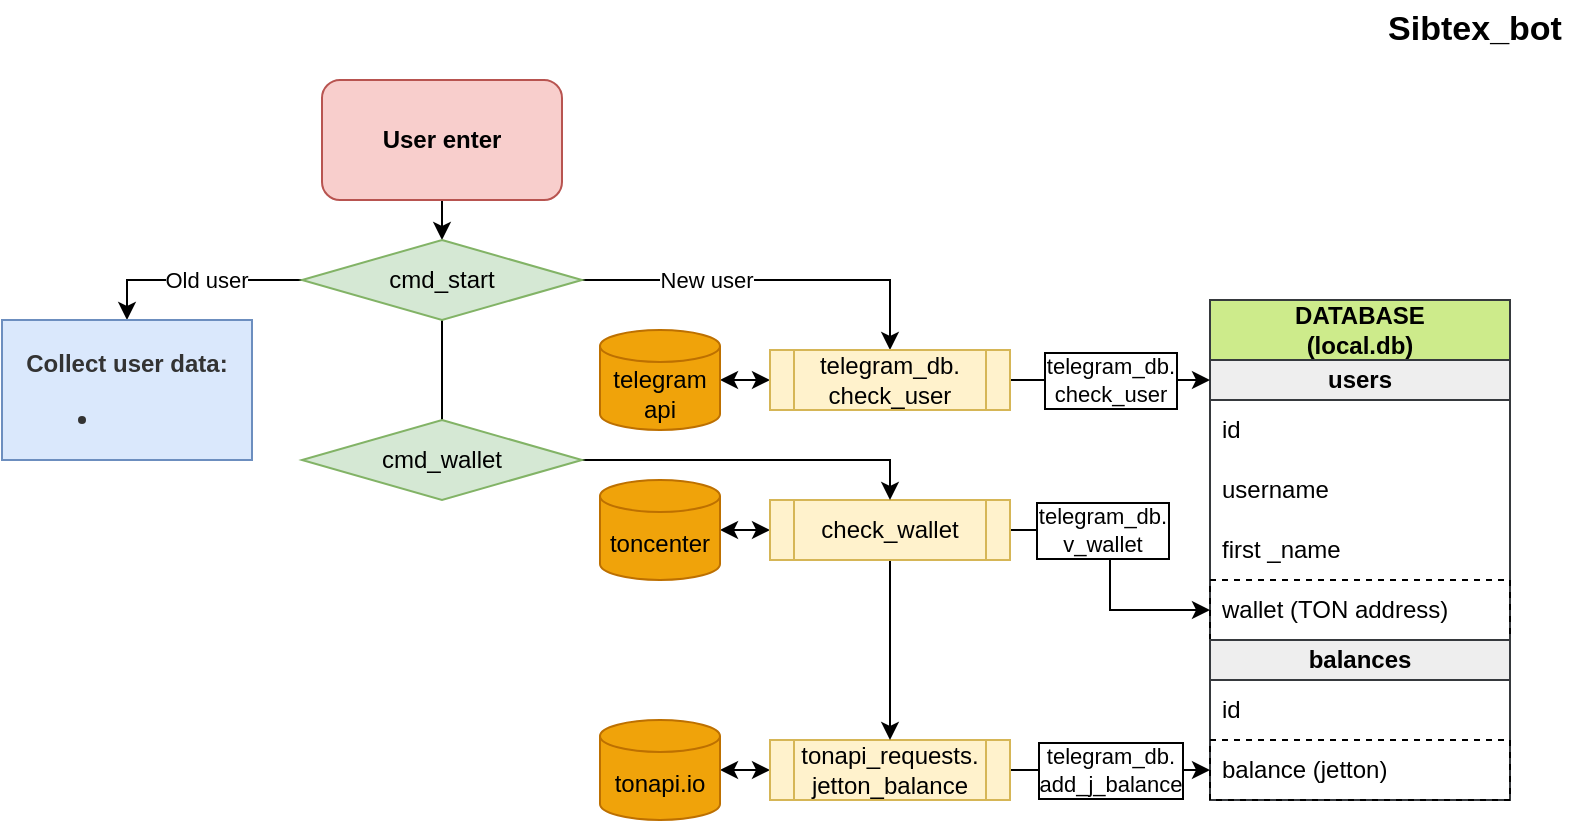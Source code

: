<mxfile version="20.7.4" type="github">
  <diagram name="Страница 1" id="LgsbMWBESHbUYroMua2p">
    <mxGraphModel dx="1434" dy="764" grid="1" gridSize="10" guides="1" tooltips="1" connect="1" arrows="1" fold="1" page="1" pageScale="1" pageWidth="827" pageHeight="1169" math="0" shadow="0">
      <root>
        <mxCell id="0" />
        <mxCell id="1" parent="0" />
        <mxCell id="y6tM2BsDcEVuRx64Hg7A-4" style="edgeStyle=orthogonalEdgeStyle;rounded=0;orthogonalLoop=1;jettySize=auto;html=1;exitX=0.5;exitY=1;exitDx=0;exitDy=0;entryX=0.5;entryY=0;entryDx=0;entryDy=0;" parent="1" source="y6tM2BsDcEVuRx64Hg7A-3" target="xPWEyY98Uc1iF1DQ3HpN-2" edge="1">
          <mxGeometry relative="1" as="geometry">
            <mxPoint x="232" y="195" as="targetPoint" />
          </mxGeometry>
        </mxCell>
        <mxCell id="y6tM2BsDcEVuRx64Hg7A-3" value="&lt;b&gt;User enter&lt;/b&gt;" style="rounded=1;whiteSpace=wrap;html=1;fillColor=#f8cecc;strokeColor=#b85450;" parent="1" vertex="1">
          <mxGeometry x="197" y="40" width="120" height="60" as="geometry" />
        </mxCell>
        <mxCell id="xPWEyY98Uc1iF1DQ3HpN-3" style="edgeStyle=orthogonalEdgeStyle;rounded=0;orthogonalLoop=1;jettySize=auto;html=1;exitX=1;exitY=0.5;exitDx=0;exitDy=0;fontColor=#000000;entryX=0.5;entryY=0;entryDx=0;entryDy=0;endArrow=classic;endFill=1;" parent="1" source="xPWEyY98Uc1iF1DQ3HpN-2" target="fDtwPjwsuHDe_1HMCoDv-16" edge="1">
          <mxGeometry relative="1" as="geometry">
            <mxPoint x="427" y="145" as="targetPoint" />
          </mxGeometry>
        </mxCell>
        <mxCell id="fDtwPjwsuHDe_1HMCoDv-40" value="New user" style="edgeLabel;html=1;align=center;verticalAlign=middle;resizable=0;points=[];" vertex="1" connectable="0" parent="xPWEyY98Uc1iF1DQ3HpN-3">
          <mxGeometry relative="1" as="geometry">
            <mxPoint x="-33" as="offset" />
          </mxGeometry>
        </mxCell>
        <mxCell id="xPWEyY98Uc1iF1DQ3HpN-5" style="edgeStyle=orthogonalEdgeStyle;rounded=0;orthogonalLoop=1;jettySize=auto;html=1;exitX=0;exitY=0.5;exitDx=0;exitDy=0;fontColor=#000000;entryX=0.5;entryY=0;entryDx=0;entryDy=0;" parent="1" source="xPWEyY98Uc1iF1DQ3HpN-2" target="xPWEyY98Uc1iF1DQ3HpN-6" edge="1">
          <mxGeometry relative="1" as="geometry">
            <mxPoint x="32" y="255" as="targetPoint" />
          </mxGeometry>
        </mxCell>
        <mxCell id="xPWEyY98Uc1iF1DQ3HpN-7" value="Old user" style="edgeLabel;html=1;align=center;verticalAlign=middle;resizable=0;points=[];fontColor=#000000;" parent="xPWEyY98Uc1iF1DQ3HpN-5" vertex="1" connectable="0">
          <mxGeometry x="0.033" y="3" relative="1" as="geometry">
            <mxPoint x="7" y="-3" as="offset" />
          </mxGeometry>
        </mxCell>
        <mxCell id="fDtwPjwsuHDe_1HMCoDv-43" style="edgeStyle=orthogonalEdgeStyle;rounded=0;orthogonalLoop=1;jettySize=auto;html=1;exitX=0.5;exitY=1;exitDx=0;exitDy=0;entryX=0.5;entryY=0;entryDx=0;entryDy=0;labelBorderColor=default;startArrow=none;startFill=0;endArrow=none;endFill=0;" edge="1" parent="1" source="xPWEyY98Uc1iF1DQ3HpN-2" target="fDtwPjwsuHDe_1HMCoDv-41">
          <mxGeometry relative="1" as="geometry" />
        </mxCell>
        <mxCell id="xPWEyY98Uc1iF1DQ3HpN-2" value="cmd_start" style="rhombus;whiteSpace=wrap;html=1;labelBackgroundColor=none;labelBorderColor=none;fillColor=#d5e8d4;strokeColor=#82b366;" parent="1" vertex="1">
          <mxGeometry x="187" y="120" width="140" height="40" as="geometry" />
        </mxCell>
        <mxCell id="xPWEyY98Uc1iF1DQ3HpN-6" value="&lt;p style=&quot;border-color: var(--border-color); color: rgb(51, 51, 51);&quot;&gt;&lt;b style=&quot;border-color: var(--border-color);&quot;&gt;Collect user data:&lt;/b&gt;&lt;/p&gt;&lt;ul style=&quot;border-color: var(--border-color); color: rgb(51, 51, 51);&quot;&gt;&lt;li style=&quot;text-align: left; border-color: var(--border-color);&quot;&gt;&lt;br&gt;&lt;/li&gt;&lt;/ul&gt;&lt;p&gt;&lt;/p&gt;" style="rounded=0;whiteSpace=wrap;html=1;labelBackgroundColor=none;labelBorderColor=none;fillColor=#dae8fc;strokeColor=#6c8ebf;" parent="1" vertex="1">
          <mxGeometry x="37" y="160" width="125" height="70" as="geometry" />
        </mxCell>
        <mxCell id="xPWEyY98Uc1iF1DQ3HpN-9" value="&lt;font style=&quot;font-size: 17px;&quot;&gt;&lt;b&gt;Sibtex_bot&lt;/b&gt;&lt;/font&gt;" style="text;html=1;strokeColor=none;fillColor=none;align=center;verticalAlign=middle;whiteSpace=wrap;rounded=0;fontColor=#000000;" parent="1" vertex="1">
          <mxGeometry x="720" width="107" height="30" as="geometry" />
        </mxCell>
        <mxCell id="PNvZ4A7sdPnOWRzi79Dc-2" value="DATABASE&lt;br&gt;(local.db)" style="swimlane;fontStyle=1;childLayout=stackLayout;horizontal=1;startSize=30;horizontalStack=0;resizeParent=1;resizeParentMax=0;resizeLast=0;collapsible=1;marginBottom=0;whiteSpace=wrap;html=1;fillColor=#cdeb8b;strokeColor=#36393d;" parent="1" vertex="1">
          <mxGeometry x="641" y="150" width="150" height="250" as="geometry">
            <mxRectangle x="605" y="210" width="60" height="30" as="alternateBounds" />
          </mxGeometry>
        </mxCell>
        <mxCell id="PNvZ4A7sdPnOWRzi79Dc-3" value="users" style="text;strokeColor=#36393d;fillColor=#eeeeee;align=center;verticalAlign=middle;spacingLeft=4;spacingRight=4;overflow=hidden;points=[[0,0.5],[1,0.5]];portConstraint=eastwest;rotatable=0;whiteSpace=wrap;html=1;fontStyle=1;" parent="PNvZ4A7sdPnOWRzi79Dc-2" vertex="1">
          <mxGeometry y="30" width="150" height="20" as="geometry" />
        </mxCell>
        <mxCell id="PNvZ4A7sdPnOWRzi79Dc-13" value="id" style="text;strokeColor=none;fillColor=none;align=left;verticalAlign=middle;spacingLeft=4;spacingRight=4;overflow=hidden;points=[[0,0.5],[1,0.5]];portConstraint=eastwest;rotatable=0;whiteSpace=wrap;html=1;fontColor=#000000;" parent="PNvZ4A7sdPnOWRzi79Dc-2" vertex="1">
          <mxGeometry y="50" width="150" height="30" as="geometry" />
        </mxCell>
        <mxCell id="PNvZ4A7sdPnOWRzi79Dc-4" value="username" style="text;strokeColor=none;fillColor=none;align=left;verticalAlign=middle;spacingLeft=4;spacingRight=4;overflow=hidden;points=[[0,0.5],[1,0.5]];portConstraint=eastwest;rotatable=0;whiteSpace=wrap;html=1;fontColor=#000000;" parent="PNvZ4A7sdPnOWRzi79Dc-2" vertex="1">
          <mxGeometry y="80" width="150" height="30" as="geometry" />
        </mxCell>
        <mxCell id="PNvZ4A7sdPnOWRzi79Dc-5" value="first _name" style="text;strokeColor=none;fillColor=none;align=left;verticalAlign=middle;spacingLeft=4;spacingRight=4;overflow=hidden;points=[[0,0.5],[1,0.5]];portConstraint=eastwest;rotatable=0;whiteSpace=wrap;html=1;fontColor=#000000;" parent="PNvZ4A7sdPnOWRzi79Dc-2" vertex="1">
          <mxGeometry y="110" width="150" height="30" as="geometry" />
        </mxCell>
        <mxCell id="fDtwPjwsuHDe_1HMCoDv-3" value="wallet (TON address)" style="text;strokeColor=default;fillColor=none;align=left;verticalAlign=middle;spacingLeft=4;spacingRight=4;overflow=hidden;points=[[0,0.5],[1,0.5]];portConstraint=eastwest;rotatable=0;whiteSpace=wrap;html=1;fontColor=#000000;labelBackgroundColor=none;labelBorderColor=none;shadow=0;dashed=1;" vertex="1" parent="PNvZ4A7sdPnOWRzi79Dc-2">
          <mxGeometry y="140" width="150" height="30" as="geometry" />
        </mxCell>
        <mxCell id="PNvZ4A7sdPnOWRzi79Dc-14" value="balances" style="text;strokeColor=#36393d;fillColor=#eeeeee;align=center;verticalAlign=middle;spacingLeft=4;spacingRight=4;overflow=hidden;points=[[0,0.5],[1,0.5]];portConstraint=eastwest;rotatable=0;whiteSpace=wrap;html=1;fontStyle=1" parent="PNvZ4A7sdPnOWRzi79Dc-2" vertex="1">
          <mxGeometry y="170" width="150" height="20" as="geometry" />
        </mxCell>
        <mxCell id="PNvZ4A7sdPnOWRzi79Dc-9" value="id" style="text;strokeColor=none;fillColor=none;align=left;verticalAlign=middle;spacingLeft=4;spacingRight=4;overflow=hidden;points=[[0,0.5],[1,0.5]];portConstraint=eastwest;rotatable=0;whiteSpace=wrap;html=1;fontColor=#000000;" parent="PNvZ4A7sdPnOWRzi79Dc-2" vertex="1">
          <mxGeometry y="190" width="150" height="30" as="geometry" />
        </mxCell>
        <mxCell id="fDtwPjwsuHDe_1HMCoDv-2" value="balance (jetton)" style="text;strokeColor=default;fillColor=none;align=left;verticalAlign=middle;spacingLeft=4;spacingRight=4;overflow=hidden;points=[[0,0.5],[1,0.5]];portConstraint=eastwest;rotatable=0;whiteSpace=wrap;html=1;fontColor=#000000;dashed=1;" vertex="1" parent="PNvZ4A7sdPnOWRzi79Dc-2">
          <mxGeometry y="220" width="150" height="30" as="geometry" />
        </mxCell>
        <mxCell id="fDtwPjwsuHDe_1HMCoDv-9" value="telegram_db.&lt;br&gt;add_j_balance" style="edgeStyle=orthogonalEdgeStyle;rounded=0;orthogonalLoop=1;jettySize=auto;html=1;exitX=1;exitY=0.5;exitDx=0;exitDy=0;entryX=0;entryY=0.5;entryDx=0;entryDy=0;verticalAlign=middle;labelBorderColor=default;" edge="1" parent="1" source="fDtwPjwsuHDe_1HMCoDv-4" target="fDtwPjwsuHDe_1HMCoDv-2">
          <mxGeometry relative="1" as="geometry" />
        </mxCell>
        <mxCell id="fDtwPjwsuHDe_1HMCoDv-13" style="edgeStyle=orthogonalEdgeStyle;rounded=0;orthogonalLoop=1;jettySize=auto;html=1;exitX=1;exitY=0.5;exitDx=0;exitDy=0;entryX=0;entryY=0.5;entryDx=0;entryDy=0;exitPerimeter=0;startArrow=classic;startFill=1;" edge="1" parent="1" source="fDtwPjwsuHDe_1HMCoDv-12" target="fDtwPjwsuHDe_1HMCoDv-4">
          <mxGeometry relative="1" as="geometry" />
        </mxCell>
        <mxCell id="fDtwPjwsuHDe_1HMCoDv-4" value="tonapi_requests.&lt;br&gt;jetton_balance" style="shape=process;whiteSpace=wrap;html=1;backgroundOutline=1;fillColor=#fff2cc;strokeColor=#d6b656;" vertex="1" parent="1">
          <mxGeometry x="421" y="370" width="120" height="30" as="geometry" />
        </mxCell>
        <mxCell id="fDtwPjwsuHDe_1HMCoDv-12" value="tonapi.io" style="shape=cylinder3;whiteSpace=wrap;html=1;boundedLbl=1;backgroundOutline=1;size=8;fillColor=#f0a30a;fontColor=#000000;strokeColor=#BD7000;" vertex="1" parent="1">
          <mxGeometry x="336" y="360" width="60" height="50" as="geometry" />
        </mxCell>
        <mxCell id="fDtwPjwsuHDe_1HMCoDv-15" style="edgeStyle=orthogonalEdgeStyle;rounded=0;orthogonalLoop=1;jettySize=auto;html=1;exitX=1;exitY=0.5;exitDx=0;exitDy=0;exitPerimeter=0;entryX=0;entryY=0.5;entryDx=0;entryDy=0;startArrow=classic;startFill=1;" edge="1" parent="1" source="fDtwPjwsuHDe_1HMCoDv-14" target="fDtwPjwsuHDe_1HMCoDv-16">
          <mxGeometry relative="1" as="geometry">
            <mxPoint x="441" y="305" as="targetPoint" />
          </mxGeometry>
        </mxCell>
        <mxCell id="fDtwPjwsuHDe_1HMCoDv-14" value="telegram api" style="shape=cylinder3;whiteSpace=wrap;html=1;boundedLbl=1;backgroundOutline=1;size=8;fillColor=#f0a30a;strokeColor=#BD7000;fontColor=#000000;" vertex="1" parent="1">
          <mxGeometry x="336" y="165" width="60" height="50" as="geometry" />
        </mxCell>
        <mxCell id="fDtwPjwsuHDe_1HMCoDv-18" style="edgeStyle=orthogonalEdgeStyle;rounded=0;orthogonalLoop=1;jettySize=auto;html=1;exitX=1;exitY=0.5;exitDx=0;exitDy=0;entryX=0;entryY=0.5;entryDx=0;entryDy=0;labelBorderColor=default;" edge="1" parent="1" source="fDtwPjwsuHDe_1HMCoDv-16" target="PNvZ4A7sdPnOWRzi79Dc-3">
          <mxGeometry relative="1" as="geometry" />
        </mxCell>
        <mxCell id="fDtwPjwsuHDe_1HMCoDv-32" value="telegram_db.&lt;br&gt;check_user" style="edgeLabel;html=1;align=center;verticalAlign=middle;resizable=0;points=[];labelBorderColor=default;" vertex="1" connectable="0" parent="fDtwPjwsuHDe_1HMCoDv-18">
          <mxGeometry x="0.28" relative="1" as="geometry">
            <mxPoint x="-14" as="offset" />
          </mxGeometry>
        </mxCell>
        <mxCell id="fDtwPjwsuHDe_1HMCoDv-16" value="telegram_db.&lt;br&gt;check_user" style="shape=process;whiteSpace=wrap;html=1;backgroundOutline=1;fillColor=#fff2cc;strokeColor=#d6b656;" vertex="1" parent="1">
          <mxGeometry x="421" y="175" width="120" height="30" as="geometry" />
        </mxCell>
        <mxCell id="fDtwPjwsuHDe_1HMCoDv-23" style="edgeStyle=orthogonalEdgeStyle;rounded=0;orthogonalLoop=1;jettySize=auto;html=1;exitX=1;exitY=0.5;exitDx=0;exitDy=0;entryX=0;entryY=0.5;entryDx=0;entryDy=0;align=center;" edge="1" parent="1" source="fDtwPjwsuHDe_1HMCoDv-22" target="fDtwPjwsuHDe_1HMCoDv-3">
          <mxGeometry relative="1" as="geometry" />
        </mxCell>
        <mxCell id="fDtwPjwsuHDe_1HMCoDv-30" value="telegram_db.&lt;br&gt;v_wallet" style="edgeLabel;html=1;align=center;verticalAlign=middle;resizable=0;points=[];labelBorderColor=default;" vertex="1" connectable="0" parent="fDtwPjwsuHDe_1HMCoDv-23">
          <mxGeometry x="-0.22" relative="1" as="geometry">
            <mxPoint x="-4" y="-5" as="offset" />
          </mxGeometry>
        </mxCell>
        <mxCell id="fDtwPjwsuHDe_1HMCoDv-26" style="edgeStyle=orthogonalEdgeStyle;rounded=0;orthogonalLoop=1;jettySize=auto;html=1;exitX=0;exitY=0.5;exitDx=0;exitDy=0;entryX=1;entryY=0.5;entryDx=0;entryDy=0;entryPerimeter=0;endArrow=classic;endFill=1;startArrow=classic;startFill=1;" edge="1" parent="1" source="fDtwPjwsuHDe_1HMCoDv-22" target="fDtwPjwsuHDe_1HMCoDv-27">
          <mxGeometry relative="1" as="geometry" />
        </mxCell>
        <mxCell id="fDtwPjwsuHDe_1HMCoDv-45" style="edgeStyle=orthogonalEdgeStyle;rounded=0;orthogonalLoop=1;jettySize=auto;html=1;exitX=0.5;exitY=1;exitDx=0;exitDy=0;entryX=0.5;entryY=0;entryDx=0;entryDy=0;labelBorderColor=default;startArrow=none;startFill=0;endArrow=classic;endFill=1;" edge="1" parent="1" source="fDtwPjwsuHDe_1HMCoDv-22" target="fDtwPjwsuHDe_1HMCoDv-4">
          <mxGeometry relative="1" as="geometry" />
        </mxCell>
        <mxCell id="fDtwPjwsuHDe_1HMCoDv-22" value="check_wallet" style="shape=process;whiteSpace=wrap;html=1;backgroundOutline=1;fillColor=#fff2cc;strokeColor=#d6b656;" vertex="1" parent="1">
          <mxGeometry x="421" y="250" width="120" height="30" as="geometry" />
        </mxCell>
        <mxCell id="fDtwPjwsuHDe_1HMCoDv-27" value="toncenter" style="shape=cylinder3;whiteSpace=wrap;html=1;boundedLbl=1;backgroundOutline=1;size=8;fillColor=#f0a30a;strokeColor=#BD7000;fontColor=#000000;" vertex="1" parent="1">
          <mxGeometry x="336" y="240" width="60" height="50" as="geometry" />
        </mxCell>
        <mxCell id="fDtwPjwsuHDe_1HMCoDv-44" style="edgeStyle=orthogonalEdgeStyle;rounded=0;orthogonalLoop=1;jettySize=auto;html=1;exitX=1;exitY=0.5;exitDx=0;exitDy=0;entryX=0.5;entryY=0;entryDx=0;entryDy=0;labelBorderColor=default;startArrow=none;startFill=0;endArrow=classic;endFill=1;" edge="1" parent="1" source="fDtwPjwsuHDe_1HMCoDv-41" target="fDtwPjwsuHDe_1HMCoDv-22">
          <mxGeometry relative="1" as="geometry" />
        </mxCell>
        <mxCell id="fDtwPjwsuHDe_1HMCoDv-41" value="cmd_wallet" style="rhombus;whiteSpace=wrap;html=1;labelBackgroundColor=none;labelBorderColor=none;fillColor=#d5e8d4;strokeColor=#82b366;" vertex="1" parent="1">
          <mxGeometry x="187" y="210" width="140" height="40" as="geometry" />
        </mxCell>
      </root>
    </mxGraphModel>
  </diagram>
</mxfile>
